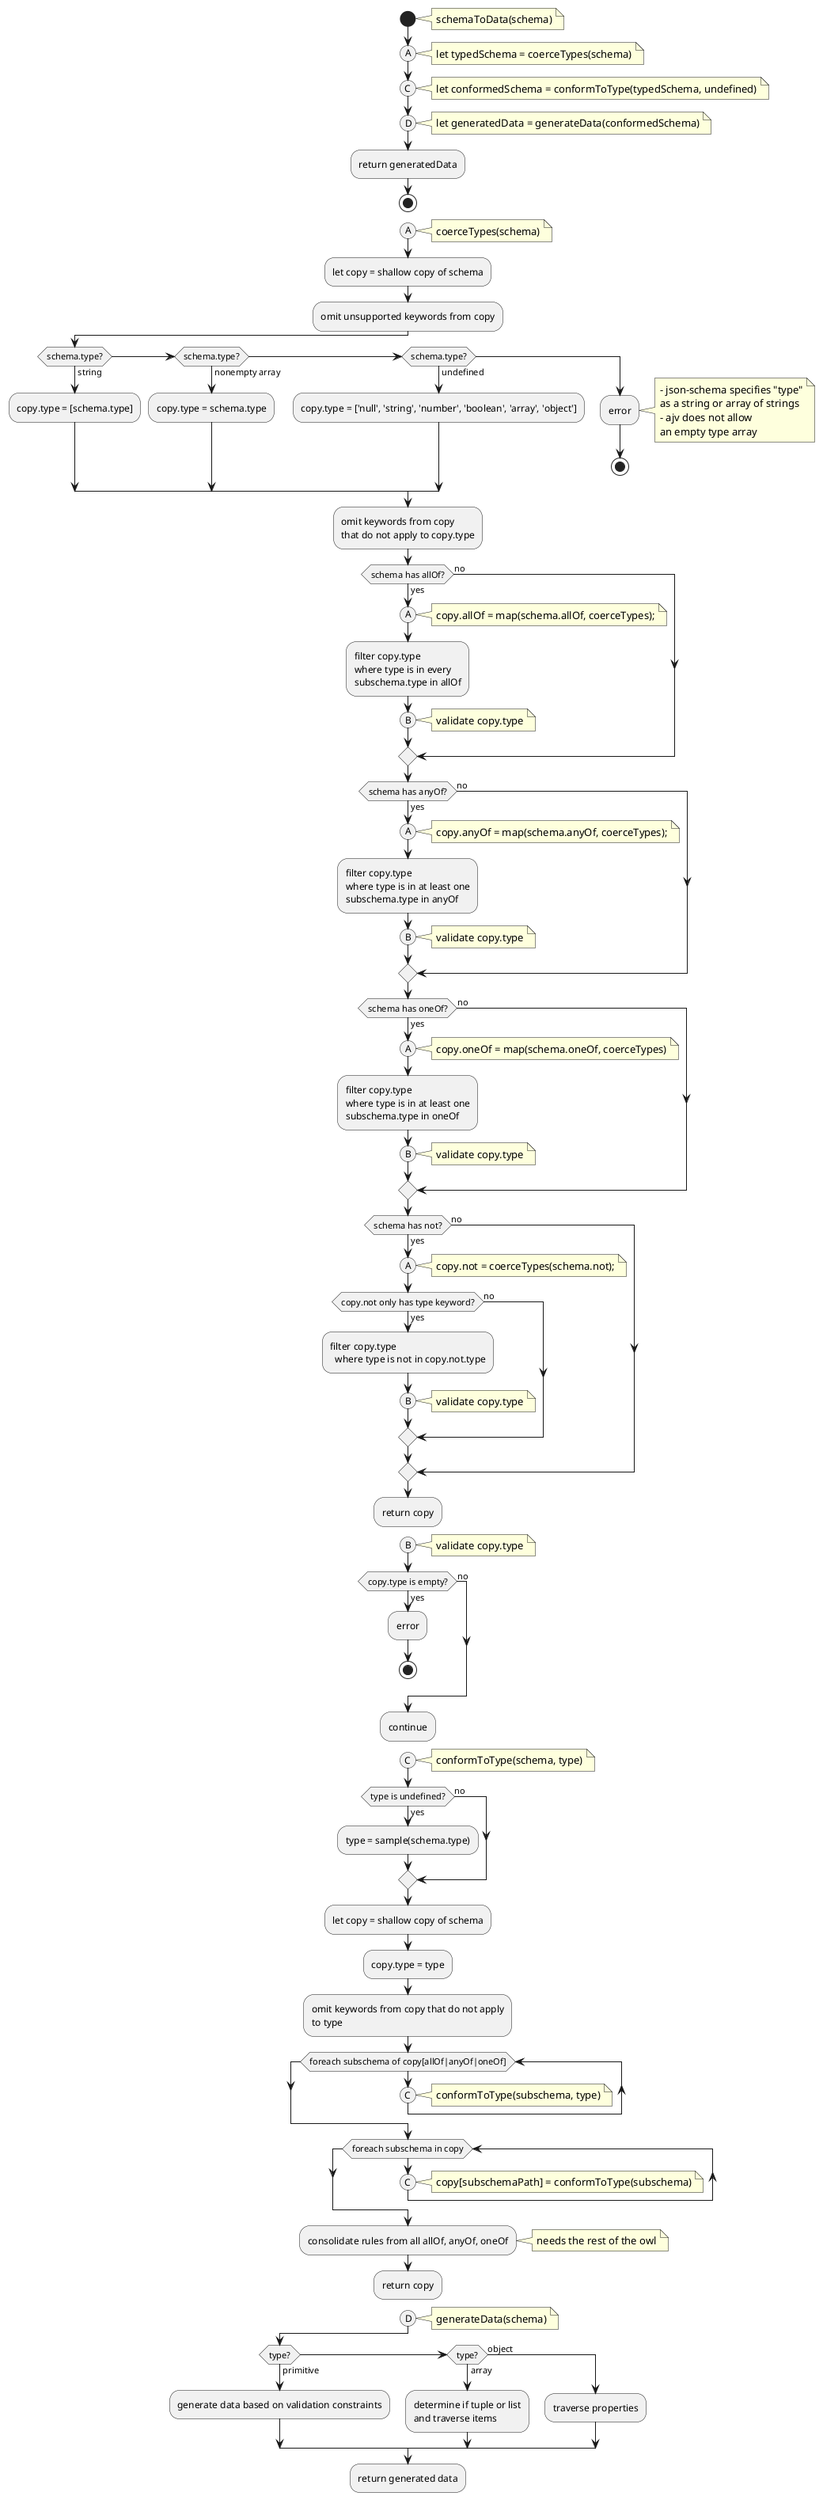 @startuml Schema to Data

skinparam shadowing false


start
note right: schemaToData(schema)
(A)
note right: let typedSchema = coerceTypes(schema)
(C)
note right: let conformedSchema = conformToType(typedSchema, undefined)
(D)
note right: let generatedData = generateData(conformedSchema)
:return generatedData;
stop


(A)
note right: coerceTypes(schema)

:let copy = shallow copy of schema;
:omit unsupported keywords from copy;

if (schema.type?) then (string)
  :copy.type = [schema.type];
elseif (schema.type?) then (nonempty array)
  :copy.type = schema.type;
elseif (schema.type?) then (undefined)
  :copy.type = ['null', 'string', 'number', 'boolean', 'array', 'object'];
else
  :error;
  note right
    - json-schema specifies "type"
    as a string or array of strings
    - ajv does not allow
    an empty type array
  end note
  stop
endif

:omit keywords from copy
that do not apply to copy.type;

if (schema has allOf?) then (yes)
  (A)
  note right:copy.allOf = map(schema.allOf, coerceTypes);
  :filter copy.type
  where type is in every
  subschema.type in allOf;
  (B)
  note right: validate copy.type
else (no)
endif

if (schema has anyOf?) then (yes)
  (A)
  note right:copy.anyOf = map(schema.anyOf, coerceTypes);
  :filter copy.type
  where type is in at least one
  subschema.type in anyOf;
  (B)
  note right: validate copy.type
else (no)
endif

if (schema has oneOf?) then (yes)
  (A)
  note right:copy.oneOf = map(schema.oneOf, coerceTypes)
  :filter copy.type
  where type is in at least one
  subschema.type in oneOf;
  (B)
  note right: validate copy.type
else (no)
endif

if (schema has not?) then (yes)
  (A)
  note right:copy.not = coerceTypes(schema.not);
  if (copy.not only has type keyword?) then (yes)
  :filter copy.type
    where type is not in copy.not.type;
    (B)
  note right: validate copy.type
  else (no)
  endif
else (no)
endif

:return copy;
detach


(B)
note right: validate copy.type
if (copy.type is empty?) then (yes)
  :error;
  stop
else (no)
endif
:continue;
detach


(C)
note right: conformToType(schema, type)
if (type is undefined?) then (yes)
  :type = sample(schema.type);
else (no)
endif
:let copy = shallow copy of schema;
:copy.type = type;
:omit keywords from copy that do not apply
to type;
while (foreach subschema of copy[allOf|anyOf|oneOf])
  (C)
  note right:conformToType(subschema, type)
endwhile
while (foreach subschema in copy)
  (C)
  note right:copy[subschemaPath] = conformToType(subschema)
endwhile
:consolidate rules from all allOf, anyOf, oneOf;
note right: needs the rest of the owl
:return copy;
detach


(D)
note right: generateData(schema)
if (type?) then (primitive)
  :generate data based on validation constraints;
elseif (type?) then (array)
  :determine if tuple or list
  and traverse items;
else (object)
  :traverse properties;
endif
:return generated data;
detach


@enduml
